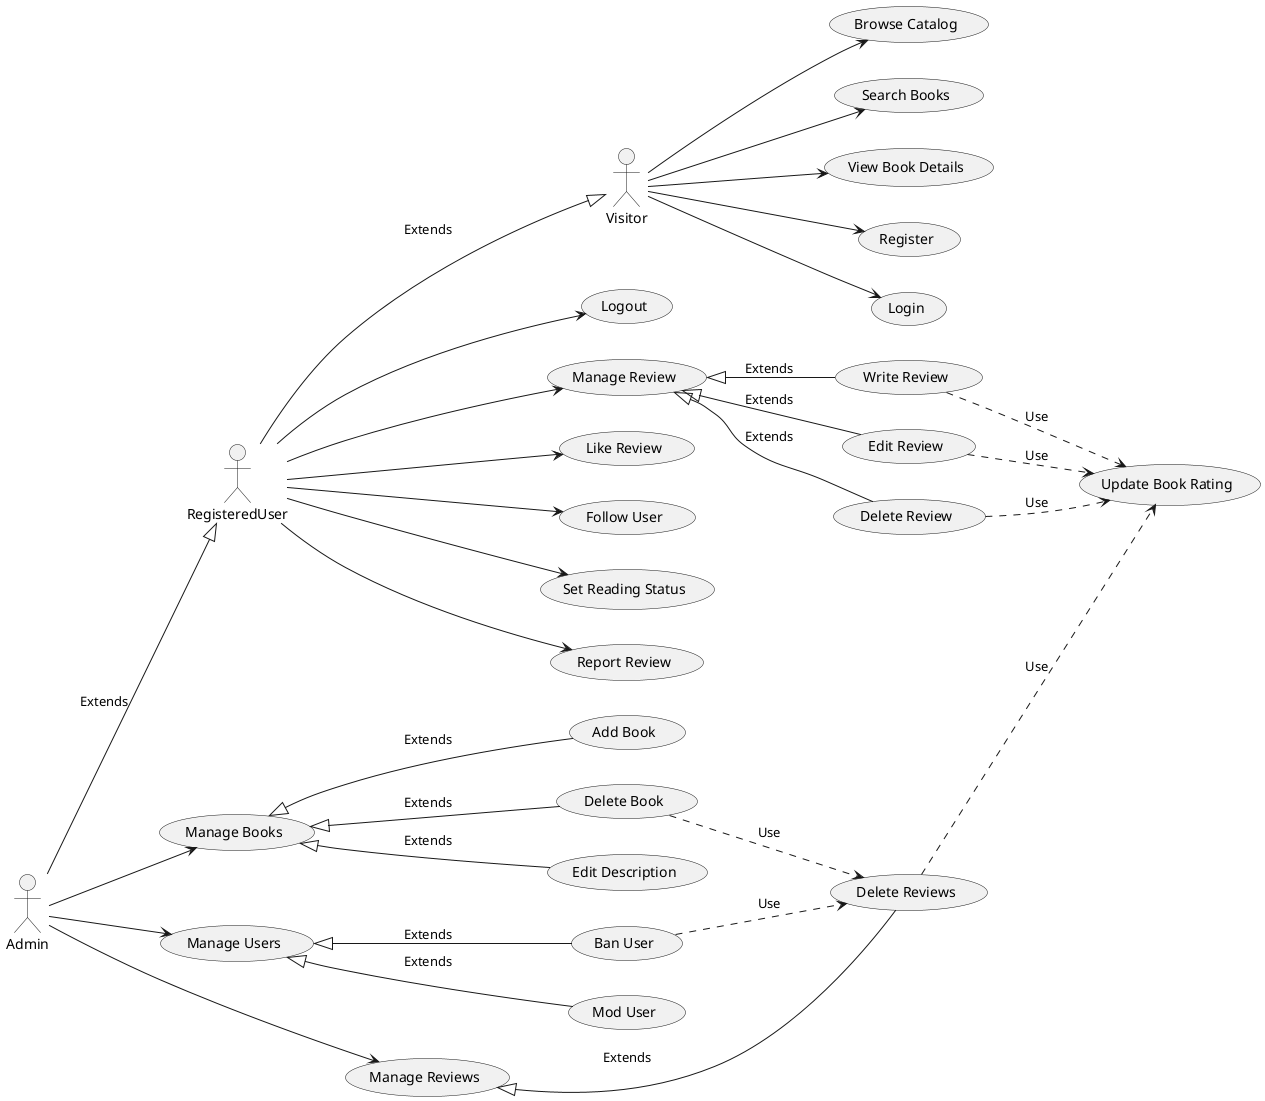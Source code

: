 @startuml
left to right direction

actor Visitor
actor RegisteredUser
actor Admin

Admin --|> RegisteredUser : Extends
RegisteredUser --|> Visitor : Extends 

usecase "Browse Catalog" as UC_Browse
usecase "Search Books" as UC_Search
usecase "View Book Details" as UC_ViewBook
usecase "Register" as UC_Register
usecase "Login" as UC_Login

usecase "Logout" as UC_Logout
usecase "Manage Review" as UC_ManageReview
usecase "Write Review" as UC_WriteReview
usecase "Edit Review" as UC_EditReview
usecase "Delete Review" as UC_DeleteReview
usecase "Like Review" as UC_LikeReview
usecase "Follow User" as UC_FollowUser
usecase "Set Reading Status" as UC_Status
usecase "Report Review" as UC_ReportReview

usecase "Update Book Rating" as UC_UpdateRating

usecase "Manage Books" as UC_ManageBooks
usecase "Manage Users" as UC_ManageUsers
usecase "Manage Reviews" as UC_ManageAllReviews
usecase "Add Book" as UC_AddBook
usecase "Delete Book" as UC_DeleteBook
usecase "Edit Description" as UC_EditDescription
usecase "Ban User" as UC_BanUser
usecase "Mod User" as UC_ModUser
usecase "Delete Reviews" as UC_DeleteReviews

Visitor --> UC_Browse
Visitor --> UC_Search
Visitor --> UC_ViewBook
Visitor --> UC_Register
Visitor --> UC_Login

RegisteredUser --> UC_Logout
RegisteredUser --> UC_ManageReview
RegisteredUser --> UC_LikeReview
RegisteredUser --> UC_FollowUser
RegisteredUser --> UC_Status
RegisteredUser --> UC_ReportReview

Admin --> UC_ManageBooks
Admin --> UC_ManageUsers
Admin --> UC_ManageAllReviews

UC_WriteReview ..> UC_UpdateRating : Use
UC_EditReview ..> UC_UpdateRating : Use
UC_DeleteReview ..> UC_UpdateRating : Use

UC_DeleteBook ..> UC_DeleteReviews : Use
UC_BanUser ..> UC_DeleteReviews : Use
UC_DeleteReviews ..> UC_UpdateRating : Use

UC_ManageReview <|-- UC_WriteReview : Extends
UC_ManageReview <|-- UC_EditReview : Extends
UC_ManageReview <|-- UC_DeleteReview : Extends

UC_ManageBooks <|-- UC_AddBook : Extends
UC_ManageBooks <|-- UC_DeleteBook : Extends
UC_ManageBooks <|-- UC_EditDescription : Extends

UC_ManageUsers <|-- UC_BanUser : Extends
UC_ManageUsers <|-- UC_ModUser : Extends

UC_ManageAllReviews  <|-- UC_DeleteReviews : Extends

@enduml
